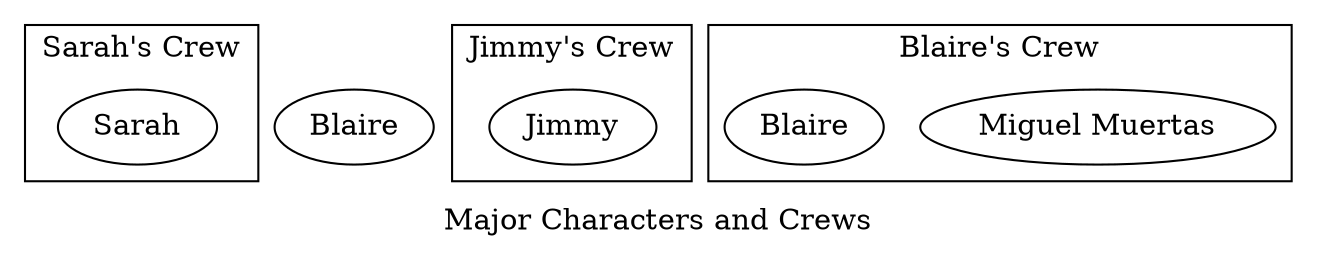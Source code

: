 graph {
label="Major Characters and Crews"

Sarah [label="Sarah"]
Blair [label="Blaire"]
Jimmy [label="Jimmy"]
Miguel [label="Miguel Muertas"]



subgraph cluster_Sarah_Crew {
	label="Sarah's Crew"
	Sarah	
}

subgraph cluster_Blaire_Crew {
	label="Blaire's Crew"
	Blaire
	Miguel
}

subgraph cluster_Jimmy_Crew {
	label="Jimmy's Crew"
	Jimmy
}

subgraph cluster_Japanese_Imperial_Crew {
	label="Japanese Imperial Crew"
}

subgraph cluster_Japanese_Defense_Crew {
	label="Japanese Defense Crew"
}

subgraph cluster_Animal_Smuggling_Crew {
	label="Animal Smugglers"
}

subgraph cluster_Black_Market_Crew {
	label="Black Market Crew"
}

subgraph cluster_Reporter_Crew {
	label="Reporter/Investigation Crew"
}

}
